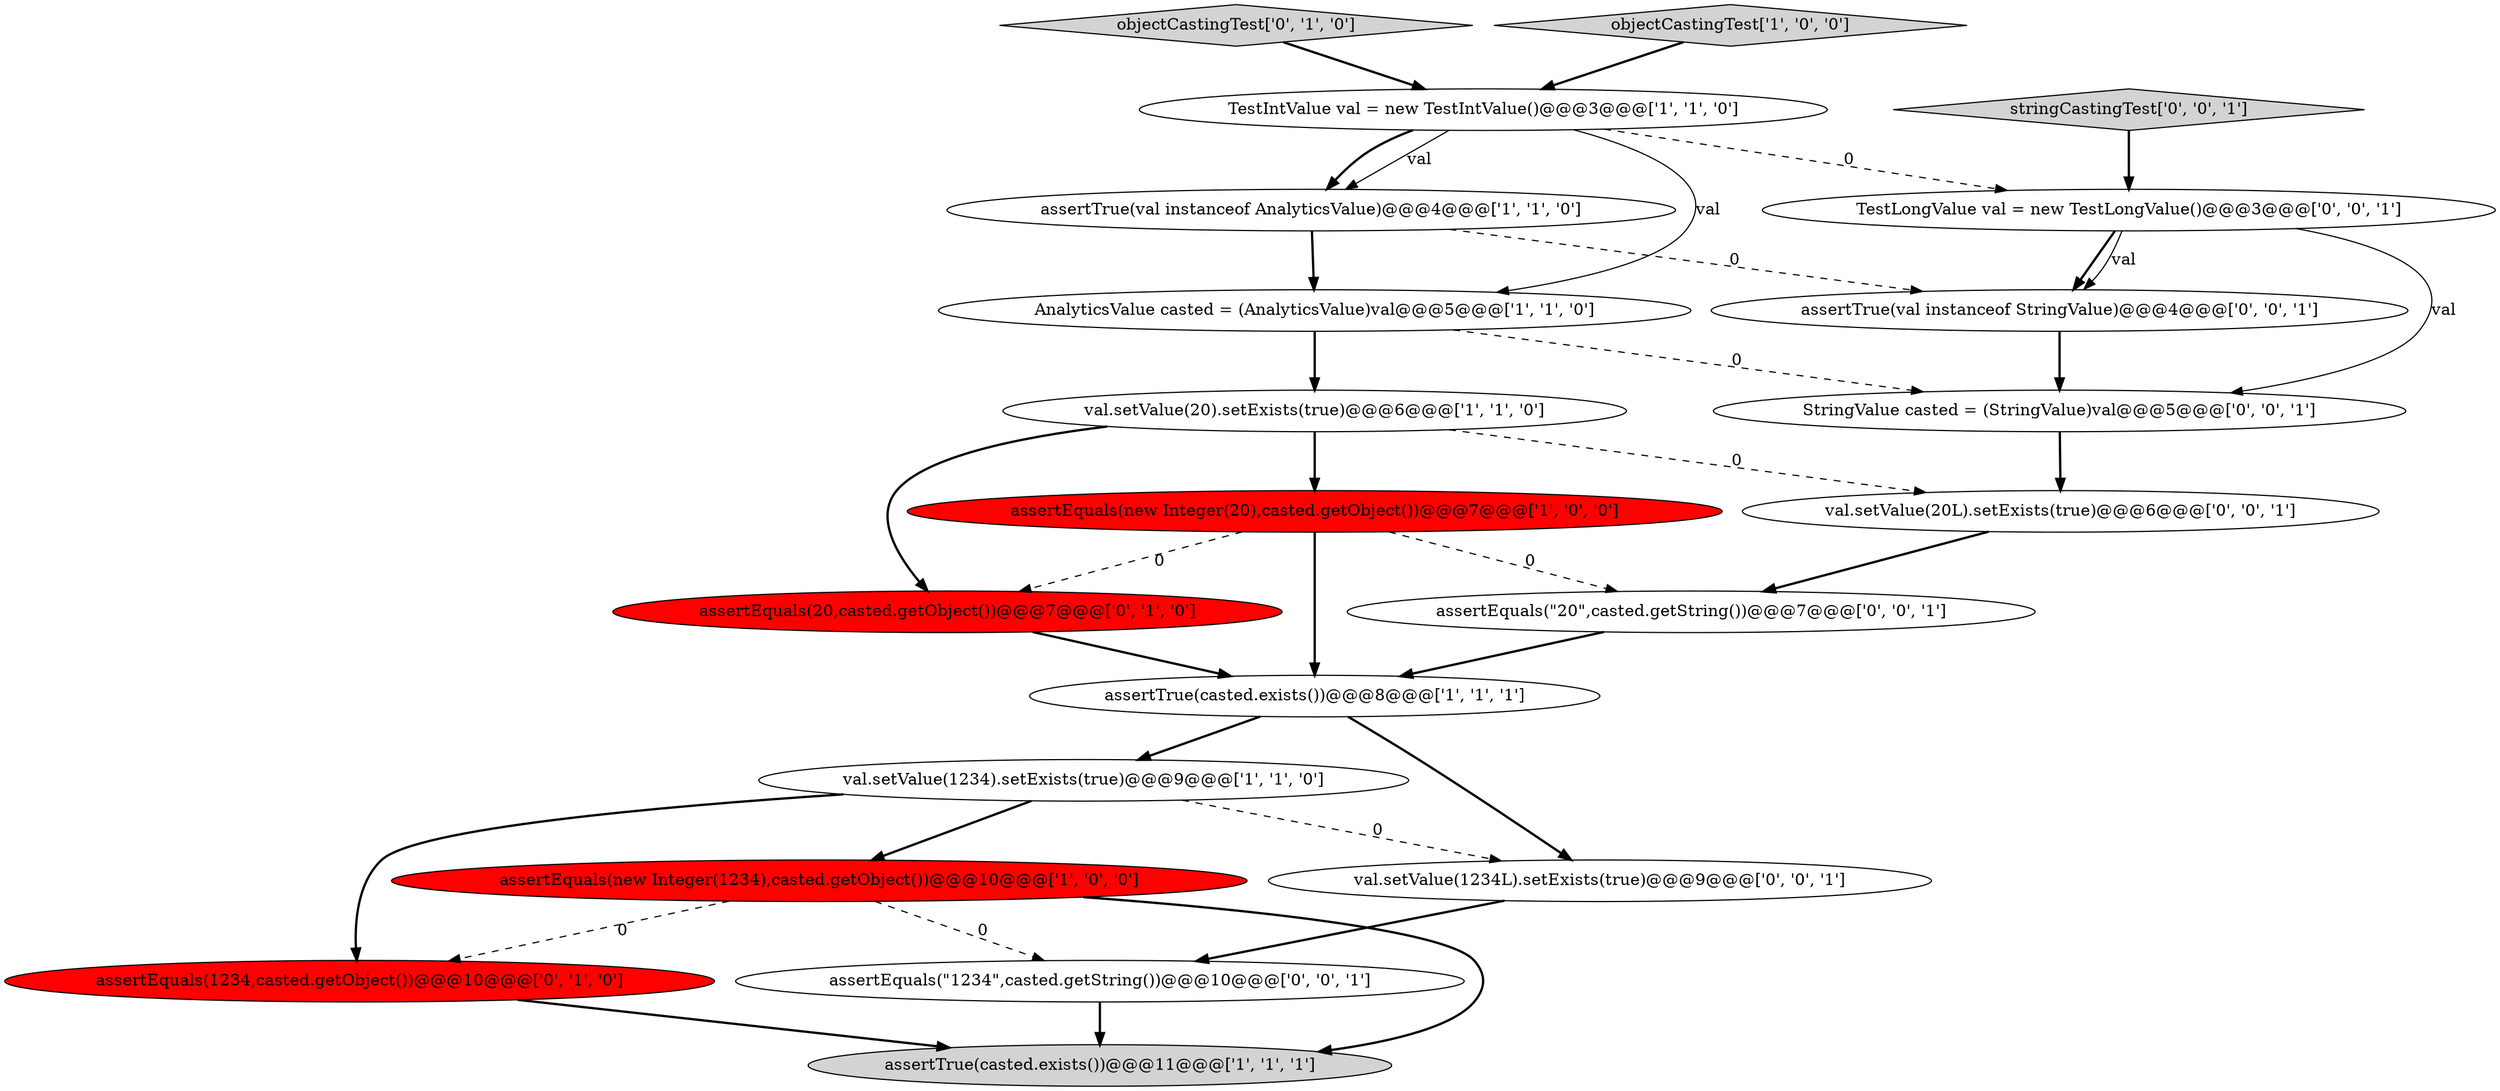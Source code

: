 digraph {
12 [style = filled, label = "assertEquals(1234,casted.getObject())@@@10@@@['0', '1', '0']", fillcolor = red, shape = ellipse image = "AAA1AAABBB2BBB"];
20 [style = filled, label = "assertEquals(\"1234\",casted.getString())@@@10@@@['0', '0', '1']", fillcolor = white, shape = ellipse image = "AAA0AAABBB3BBB"];
0 [style = filled, label = "val.setValue(1234).setExists(true)@@@9@@@['1', '1', '0']", fillcolor = white, shape = ellipse image = "AAA0AAABBB1BBB"];
4 [style = filled, label = "assertTrue(casted.exists())@@@11@@@['1', '1', '1']", fillcolor = lightgray, shape = ellipse image = "AAA0AAABBB1BBB"];
14 [style = filled, label = "assertTrue(val instanceof StringValue)@@@4@@@['0', '0', '1']", fillcolor = white, shape = ellipse image = "AAA0AAABBB3BBB"];
10 [style = filled, label = "objectCastingTest['0', '1', '0']", fillcolor = lightgray, shape = diamond image = "AAA0AAABBB2BBB"];
8 [style = filled, label = "assertTrue(val instanceof AnalyticsValue)@@@4@@@['1', '1', '0']", fillcolor = white, shape = ellipse image = "AAA0AAABBB1BBB"];
16 [style = filled, label = "StringValue casted = (StringValue)val@@@5@@@['0', '0', '1']", fillcolor = white, shape = ellipse image = "AAA0AAABBB3BBB"];
2 [style = filled, label = "val.setValue(20).setExists(true)@@@6@@@['1', '1', '0']", fillcolor = white, shape = ellipse image = "AAA0AAABBB1BBB"];
18 [style = filled, label = "TestLongValue val = new TestLongValue()@@@3@@@['0', '0', '1']", fillcolor = white, shape = ellipse image = "AAA0AAABBB3BBB"];
11 [style = filled, label = "assertEquals(20,casted.getObject())@@@7@@@['0', '1', '0']", fillcolor = red, shape = ellipse image = "AAA1AAABBB2BBB"];
7 [style = filled, label = "AnalyticsValue casted = (AnalyticsValue)val@@@5@@@['1', '1', '0']", fillcolor = white, shape = ellipse image = "AAA0AAABBB1BBB"];
1 [style = filled, label = "assertEquals(new Integer(1234),casted.getObject())@@@10@@@['1', '0', '0']", fillcolor = red, shape = ellipse image = "AAA1AAABBB1BBB"];
5 [style = filled, label = "assertEquals(new Integer(20),casted.getObject())@@@7@@@['1', '0', '0']", fillcolor = red, shape = ellipse image = "AAA1AAABBB1BBB"];
6 [style = filled, label = "TestIntValue val = new TestIntValue()@@@3@@@['1', '1', '0']", fillcolor = white, shape = ellipse image = "AAA0AAABBB1BBB"];
13 [style = filled, label = "val.setValue(20L).setExists(true)@@@6@@@['0', '0', '1']", fillcolor = white, shape = ellipse image = "AAA0AAABBB3BBB"];
15 [style = filled, label = "val.setValue(1234L).setExists(true)@@@9@@@['0', '0', '1']", fillcolor = white, shape = ellipse image = "AAA0AAABBB3BBB"];
19 [style = filled, label = "assertEquals(\"20\",casted.getString())@@@7@@@['0', '0', '1']", fillcolor = white, shape = ellipse image = "AAA0AAABBB3BBB"];
3 [style = filled, label = "assertTrue(casted.exists())@@@8@@@['1', '1', '1']", fillcolor = white, shape = ellipse image = "AAA0AAABBB1BBB"];
9 [style = filled, label = "objectCastingTest['1', '0', '0']", fillcolor = lightgray, shape = diamond image = "AAA0AAABBB1BBB"];
17 [style = filled, label = "stringCastingTest['0', '0', '1']", fillcolor = lightgray, shape = diamond image = "AAA0AAABBB3BBB"];
5->3 [style = bold, label=""];
14->16 [style = bold, label=""];
1->4 [style = bold, label=""];
16->13 [style = bold, label=""];
7->16 [style = dashed, label="0"];
18->16 [style = solid, label="val"];
0->12 [style = bold, label=""];
0->15 [style = dashed, label="0"];
3->15 [style = bold, label=""];
8->14 [style = dashed, label="0"];
10->6 [style = bold, label=""];
3->0 [style = bold, label=""];
8->7 [style = bold, label=""];
9->6 [style = bold, label=""];
20->4 [style = bold, label=""];
6->18 [style = dashed, label="0"];
1->20 [style = dashed, label="0"];
1->12 [style = dashed, label="0"];
13->19 [style = bold, label=""];
12->4 [style = bold, label=""];
5->11 [style = dashed, label="0"];
11->3 [style = bold, label=""];
7->2 [style = bold, label=""];
0->1 [style = bold, label=""];
15->20 [style = bold, label=""];
2->13 [style = dashed, label="0"];
6->8 [style = bold, label=""];
6->7 [style = solid, label="val"];
6->8 [style = solid, label="val"];
5->19 [style = dashed, label="0"];
19->3 [style = bold, label=""];
18->14 [style = bold, label=""];
2->11 [style = bold, label=""];
17->18 [style = bold, label=""];
18->14 [style = solid, label="val"];
2->5 [style = bold, label=""];
}
